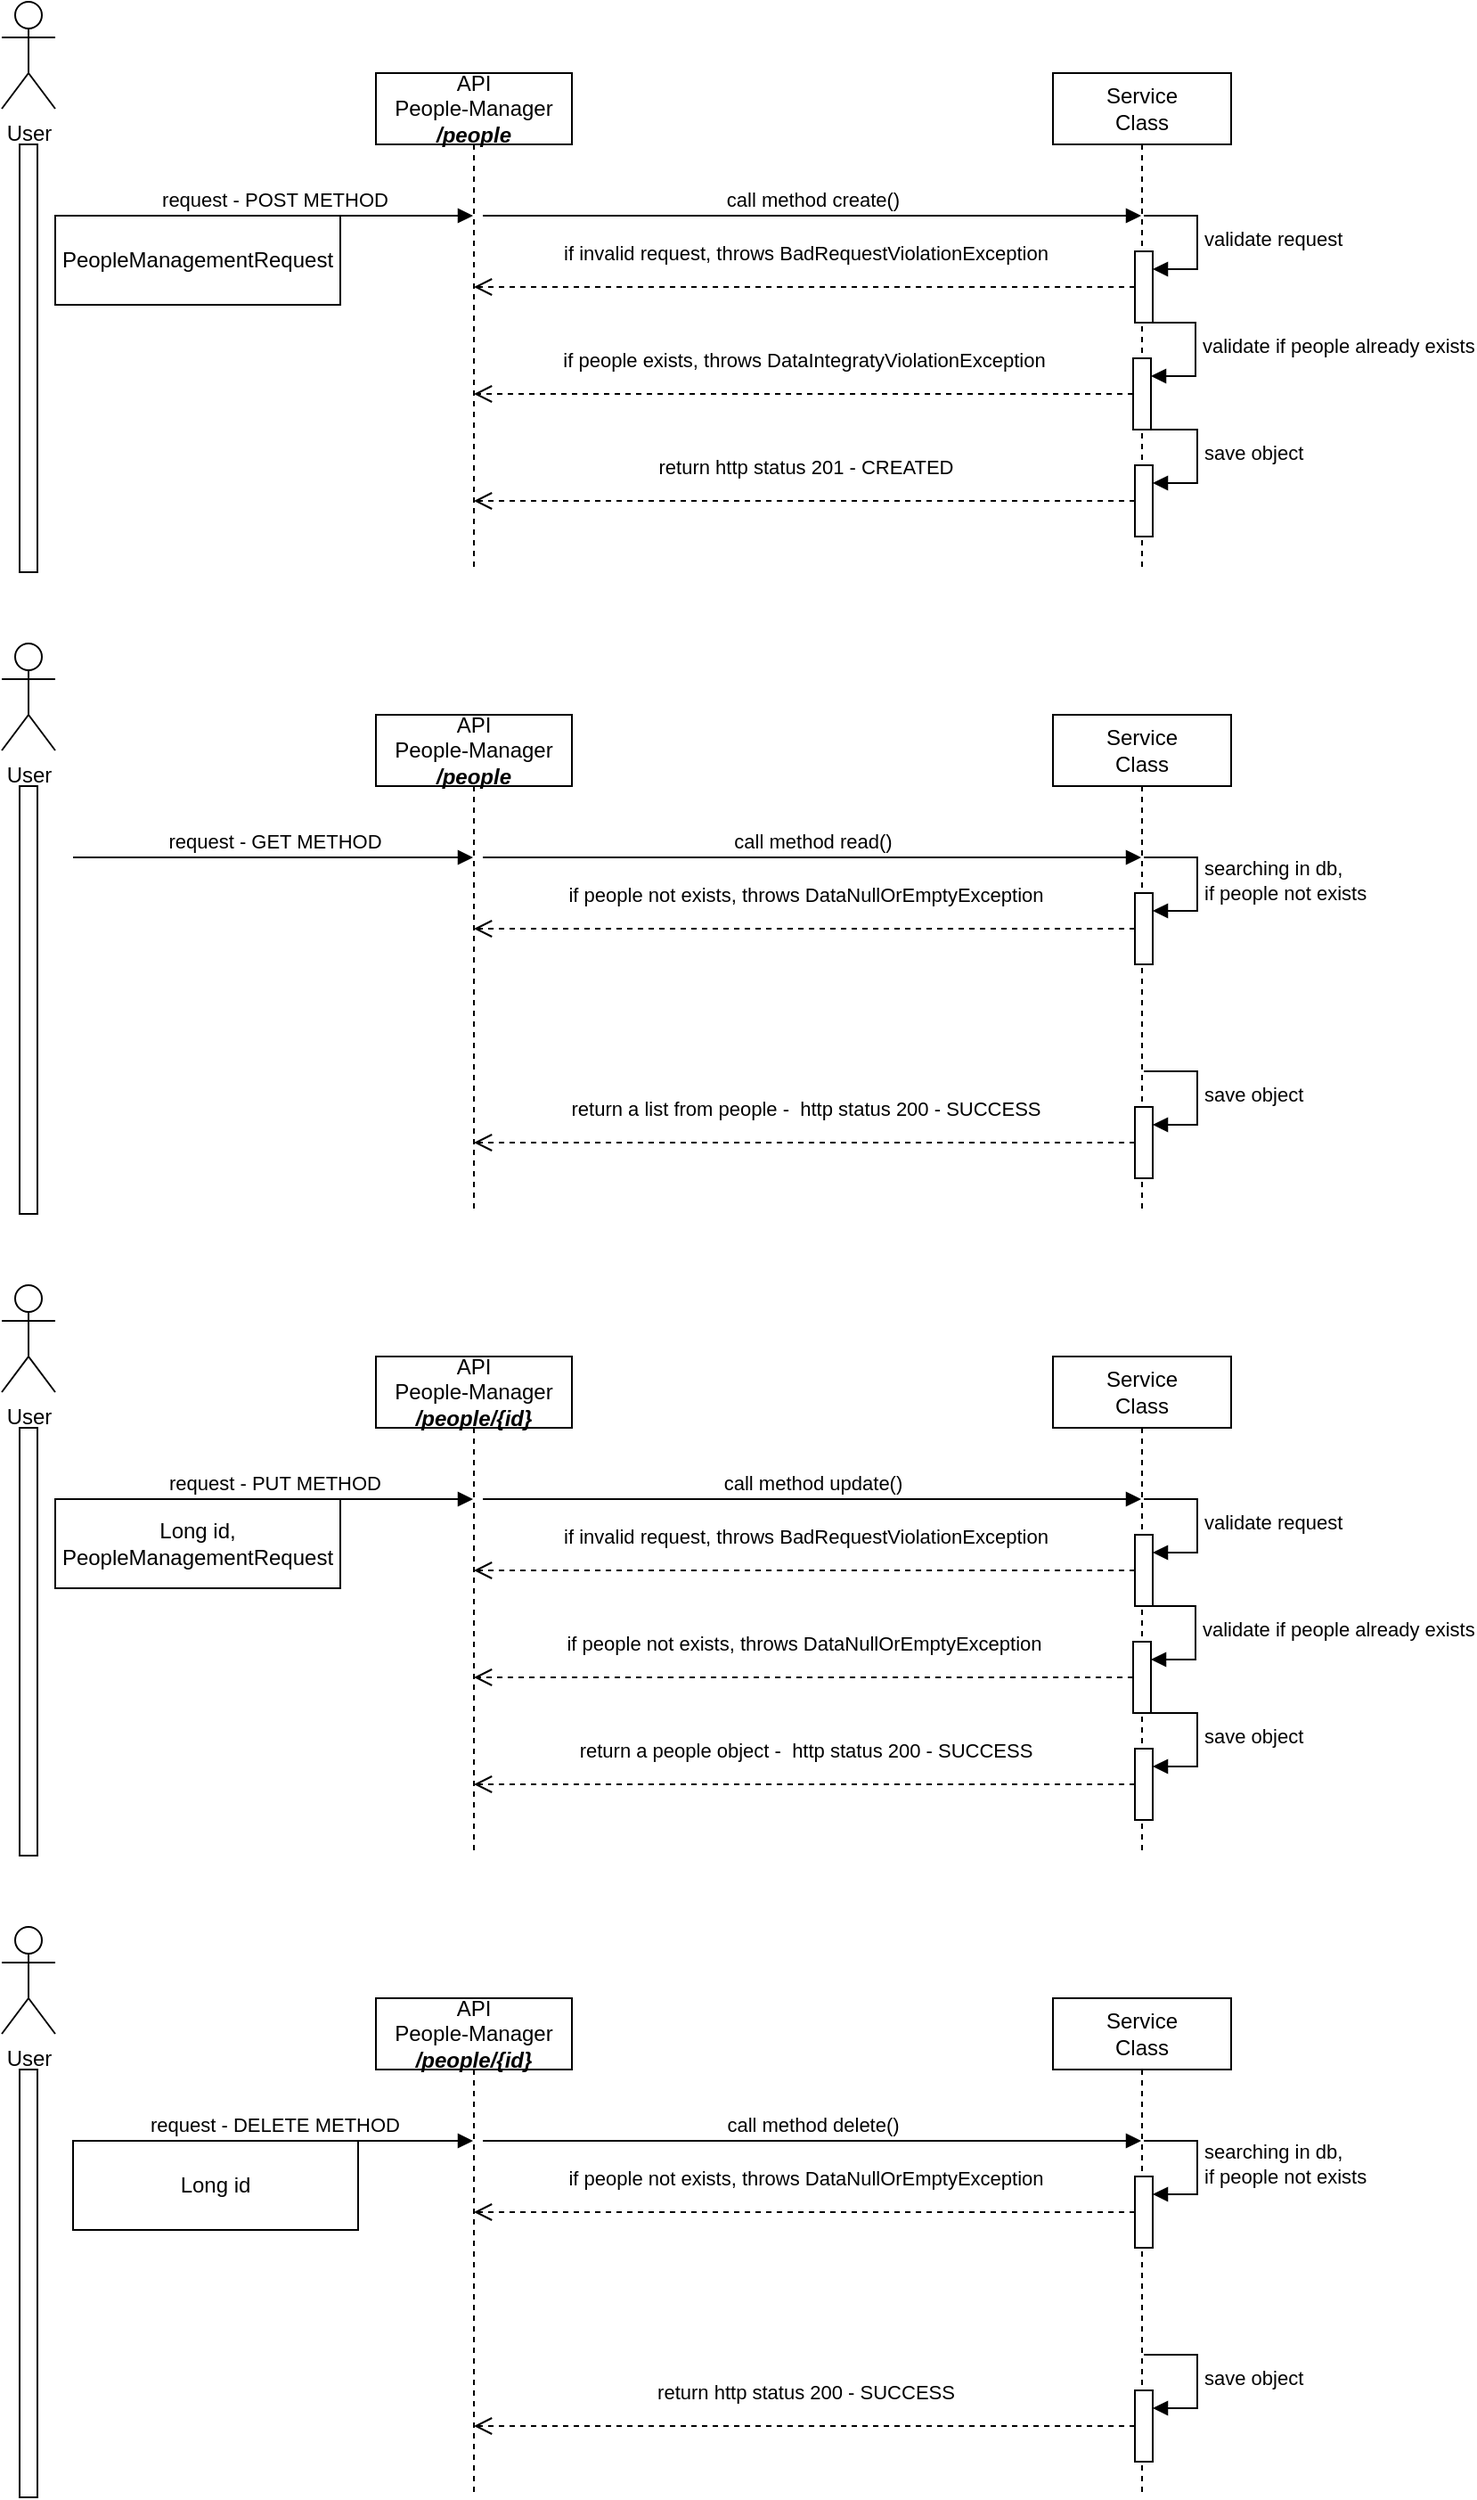 <mxfile version="21.3.7" type="device">
  <diagram name="Página-1" id="e_wMtVwAIhW8qXqnuXuG">
    <mxGraphModel dx="1332" dy="561" grid="1" gridSize="10" guides="1" tooltips="1" connect="1" arrows="1" fold="1" page="1" pageScale="1" pageWidth="827" pageHeight="1169" math="0" shadow="0">
      <root>
        <mxCell id="0" />
        <mxCell id="1" parent="0" />
        <mxCell id="6b8WSHH42Ca9wU3Yd8ZC-3" value="API &lt;br&gt;People-Manager&lt;br&gt;&lt;b&gt;&lt;i&gt;/people&lt;/i&gt;&lt;/b&gt;" style="shape=umlLifeline;perimeter=lifelinePerimeter;whiteSpace=wrap;html=1;container=1;dropTarget=0;collapsible=0;recursiveResize=0;outlineConnect=0;portConstraint=eastwest;newEdgeStyle={&quot;edgeStyle&quot;:&quot;elbowEdgeStyle&quot;,&quot;elbow&quot;:&quot;vertical&quot;,&quot;curved&quot;:0,&quot;rounded&quot;:0};autosize=0;resizeWidth=1;resizeHeight=1;" parent="1" vertex="1">
          <mxGeometry x="210" y="40" width="110" height="280" as="geometry" />
        </mxCell>
        <mxCell id="6b8WSHH42Ca9wU3Yd8ZC-4" value="request - POST METHOD" style="html=1;verticalAlign=bottom;endArrow=block;edgeStyle=elbowEdgeStyle;elbow=vertical;curved=0;rounded=0;" parent="1" target="6b8WSHH42Ca9wU3Yd8ZC-3" edge="1">
          <mxGeometry width="80" relative="1" as="geometry">
            <mxPoint x="40" y="120" as="sourcePoint" />
            <mxPoint x="170" y="120" as="targetPoint" />
          </mxGeometry>
        </mxCell>
        <mxCell id="GeL4i5uMI6zp8jUjZJmH-1" value="User" style="shape=umlActor;verticalLabelPosition=bottom;verticalAlign=top;html=1;outlineConnect=0;" parent="1" vertex="1">
          <mxGeometry width="30" height="60" as="geometry" />
        </mxCell>
        <mxCell id="GeL4i5uMI6zp8jUjZJmH-2" value="" style="html=1;points=[];perimeter=orthogonalPerimeter;outlineConnect=0;targetShapes=umlLifeline;portConstraint=eastwest;newEdgeStyle={&quot;edgeStyle&quot;:&quot;elbowEdgeStyle&quot;,&quot;elbow&quot;:&quot;vertical&quot;,&quot;curved&quot;:0,&quot;rounded&quot;:0};" parent="1" vertex="1">
          <mxGeometry x="10" y="80" width="10" height="240" as="geometry" />
        </mxCell>
        <mxCell id="GeL4i5uMI6zp8jUjZJmH-3" value="PeopleManagementRequest" style="html=1;whiteSpace=wrap;" parent="1" vertex="1">
          <mxGeometry x="30" y="120" width="160" height="50" as="geometry" />
        </mxCell>
        <mxCell id="GeL4i5uMI6zp8jUjZJmH-4" value="call method create()" style="html=1;verticalAlign=bottom;endArrow=block;edgeStyle=elbowEdgeStyle;elbow=vertical;curved=0;rounded=0;" parent="1" edge="1" target="G64DORwCMHBJvfR-JeO5-1">
          <mxGeometry width="80" relative="1" as="geometry">
            <mxPoint x="270" y="120" as="sourcePoint" />
            <mxPoint x="445" y="120" as="targetPoint" />
          </mxGeometry>
        </mxCell>
        <mxCell id="G64DORwCMHBJvfR-JeO5-1" value="Service&lt;br&gt;Class" style="shape=umlLifeline;perimeter=lifelinePerimeter;whiteSpace=wrap;html=1;container=1;dropTarget=0;collapsible=0;recursiveResize=0;outlineConnect=0;portConstraint=eastwest;newEdgeStyle={&quot;edgeStyle&quot;:&quot;elbowEdgeStyle&quot;,&quot;elbow&quot;:&quot;vertical&quot;,&quot;curved&quot;:0,&quot;rounded&quot;:0};" vertex="1" parent="1">
          <mxGeometry x="590" y="40" width="100" height="280" as="geometry" />
        </mxCell>
        <mxCell id="G64DORwCMHBJvfR-JeO5-2" value="" style="html=1;points=[];perimeter=orthogonalPerimeter;outlineConnect=0;targetShapes=umlLifeline;portConstraint=eastwest;newEdgeStyle={&quot;edgeStyle&quot;:&quot;elbowEdgeStyle&quot;,&quot;elbow&quot;:&quot;vertical&quot;,&quot;curved&quot;:0,&quot;rounded&quot;:0};" vertex="1" parent="G64DORwCMHBJvfR-JeO5-1">
          <mxGeometry x="46" y="100" width="10" height="40" as="geometry" />
        </mxCell>
        <mxCell id="G64DORwCMHBJvfR-JeO5-3" value="validate request" style="html=1;align=left;spacingLeft=2;endArrow=block;rounded=0;edgeStyle=orthogonalEdgeStyle;curved=0;rounded=0;" edge="1" target="G64DORwCMHBJvfR-JeO5-2" parent="G64DORwCMHBJvfR-JeO5-1">
          <mxGeometry relative="1" as="geometry">
            <mxPoint x="51" y="80" as="sourcePoint" />
            <Array as="points">
              <mxPoint x="81" y="110" />
            </Array>
          </mxGeometry>
        </mxCell>
        <mxCell id="G64DORwCMHBJvfR-JeO5-4" value="" style="html=1;points=[];perimeter=orthogonalPerimeter;outlineConnect=0;targetShapes=umlLifeline;portConstraint=eastwest;newEdgeStyle={&quot;edgeStyle&quot;:&quot;elbowEdgeStyle&quot;,&quot;elbow&quot;:&quot;vertical&quot;,&quot;curved&quot;:0,&quot;rounded&quot;:0};" vertex="1" parent="G64DORwCMHBJvfR-JeO5-1">
          <mxGeometry x="45" y="160" width="10" height="40" as="geometry" />
        </mxCell>
        <mxCell id="G64DORwCMHBJvfR-JeO5-5" value="validate if people already exists" style="html=1;align=left;spacingLeft=2;endArrow=block;rounded=0;edgeStyle=orthogonalEdgeStyle;curved=0;rounded=0;" edge="1" target="G64DORwCMHBJvfR-JeO5-4" parent="G64DORwCMHBJvfR-JeO5-1">
          <mxGeometry relative="1" as="geometry">
            <mxPoint x="50" y="140" as="sourcePoint" />
            <Array as="points">
              <mxPoint x="80" y="170" />
            </Array>
          </mxGeometry>
        </mxCell>
        <mxCell id="G64DORwCMHBJvfR-JeO5-10" value="" style="html=1;points=[];perimeter=orthogonalPerimeter;outlineConnect=0;targetShapes=umlLifeline;portConstraint=eastwest;newEdgeStyle={&quot;edgeStyle&quot;:&quot;elbowEdgeStyle&quot;,&quot;elbow&quot;:&quot;vertical&quot;,&quot;curved&quot;:0,&quot;rounded&quot;:0};" vertex="1" parent="G64DORwCMHBJvfR-JeO5-1">
          <mxGeometry x="46" y="220" width="10" height="40" as="geometry" />
        </mxCell>
        <mxCell id="G64DORwCMHBJvfR-JeO5-11" value="save object" style="html=1;align=left;spacingLeft=2;endArrow=block;rounded=0;edgeStyle=orthogonalEdgeStyle;curved=0;rounded=0;" edge="1" target="G64DORwCMHBJvfR-JeO5-10" parent="G64DORwCMHBJvfR-JeO5-1">
          <mxGeometry relative="1" as="geometry">
            <mxPoint x="51" y="200" as="sourcePoint" />
            <Array as="points">
              <mxPoint x="81" y="230" />
            </Array>
          </mxGeometry>
        </mxCell>
        <mxCell id="G64DORwCMHBJvfR-JeO5-12" value="if invalid request, throws&amp;nbsp;BadRequestViolationException" style="html=1;verticalAlign=bottom;endArrow=open;dashed=1;endSize=8;edgeStyle=elbowEdgeStyle;elbow=vertical;curved=0;rounded=0;" edge="1" parent="1" source="G64DORwCMHBJvfR-JeO5-2" target="6b8WSHH42Ca9wU3Yd8ZC-3">
          <mxGeometry y="-10" relative="1" as="geometry">
            <mxPoint x="630" y="150" as="sourcePoint" />
            <mxPoint x="480" y="150" as="targetPoint" />
            <mxPoint as="offset" />
          </mxGeometry>
        </mxCell>
        <mxCell id="G64DORwCMHBJvfR-JeO5-14" value="if people exists, throws&amp;nbsp;DataIntegratyViolationException" style="html=1;verticalAlign=bottom;endArrow=open;dashed=1;endSize=8;edgeStyle=elbowEdgeStyle;elbow=vertical;curved=0;rounded=0;" edge="1" parent="1" source="G64DORwCMHBJvfR-JeO5-4" target="6b8WSHH42Ca9wU3Yd8ZC-3">
          <mxGeometry y="-10" relative="1" as="geometry">
            <mxPoint x="635" y="210" as="sourcePoint" />
            <mxPoint x="270" y="210" as="targetPoint" />
            <mxPoint as="offset" />
          </mxGeometry>
        </mxCell>
        <mxCell id="G64DORwCMHBJvfR-JeO5-15" value="return http status 201 - CREATED" style="html=1;verticalAlign=bottom;endArrow=open;dashed=1;endSize=8;edgeStyle=elbowEdgeStyle;elbow=vertical;curved=0;rounded=0;" edge="1" parent="1" source="G64DORwCMHBJvfR-JeO5-10" target="6b8WSHH42Ca9wU3Yd8ZC-3">
          <mxGeometry y="-10" relative="1" as="geometry">
            <mxPoint x="610" y="280" as="sourcePoint" />
            <mxPoint x="260" y="280" as="targetPoint" />
            <mxPoint as="offset" />
          </mxGeometry>
        </mxCell>
        <mxCell id="G64DORwCMHBJvfR-JeO5-16" value="API &lt;br&gt;People-Manager&lt;br&gt;&lt;b&gt;&lt;i&gt;/people&lt;/i&gt;&lt;/b&gt;" style="shape=umlLifeline;perimeter=lifelinePerimeter;whiteSpace=wrap;html=1;container=1;dropTarget=0;collapsible=0;recursiveResize=0;outlineConnect=0;portConstraint=eastwest;newEdgeStyle={&quot;edgeStyle&quot;:&quot;elbowEdgeStyle&quot;,&quot;elbow&quot;:&quot;vertical&quot;,&quot;curved&quot;:0,&quot;rounded&quot;:0};autosize=0;resizeWidth=1;resizeHeight=1;" vertex="1" parent="1">
          <mxGeometry x="210" y="400" width="110" height="280" as="geometry" />
        </mxCell>
        <mxCell id="G64DORwCMHBJvfR-JeO5-17" value="request - GET METHOD" style="html=1;verticalAlign=bottom;endArrow=block;edgeStyle=elbowEdgeStyle;elbow=vertical;curved=0;rounded=0;" edge="1" parent="1" target="G64DORwCMHBJvfR-JeO5-16">
          <mxGeometry width="80" relative="1" as="geometry">
            <mxPoint x="40" y="480" as="sourcePoint" />
            <mxPoint x="170" y="480" as="targetPoint" />
          </mxGeometry>
        </mxCell>
        <mxCell id="G64DORwCMHBJvfR-JeO5-18" value="User" style="shape=umlActor;verticalLabelPosition=bottom;verticalAlign=top;html=1;outlineConnect=0;" vertex="1" parent="1">
          <mxGeometry y="360" width="30" height="60" as="geometry" />
        </mxCell>
        <mxCell id="G64DORwCMHBJvfR-JeO5-19" value="" style="html=1;points=[];perimeter=orthogonalPerimeter;outlineConnect=0;targetShapes=umlLifeline;portConstraint=eastwest;newEdgeStyle={&quot;edgeStyle&quot;:&quot;elbowEdgeStyle&quot;,&quot;elbow&quot;:&quot;vertical&quot;,&quot;curved&quot;:0,&quot;rounded&quot;:0};" vertex="1" parent="1">
          <mxGeometry x="10" y="440" width="10" height="240" as="geometry" />
        </mxCell>
        <mxCell id="G64DORwCMHBJvfR-JeO5-21" value="call method read()" style="html=1;verticalAlign=bottom;endArrow=block;edgeStyle=elbowEdgeStyle;elbow=vertical;curved=0;rounded=0;" edge="1" parent="1" target="G64DORwCMHBJvfR-JeO5-22">
          <mxGeometry width="80" relative="1" as="geometry">
            <mxPoint x="270" y="480" as="sourcePoint" />
            <mxPoint x="445" y="480" as="targetPoint" />
          </mxGeometry>
        </mxCell>
        <mxCell id="G64DORwCMHBJvfR-JeO5-22" value="Service&lt;br&gt;Class" style="shape=umlLifeline;perimeter=lifelinePerimeter;whiteSpace=wrap;html=1;container=1;dropTarget=0;collapsible=0;recursiveResize=0;outlineConnect=0;portConstraint=eastwest;newEdgeStyle={&quot;edgeStyle&quot;:&quot;elbowEdgeStyle&quot;,&quot;elbow&quot;:&quot;vertical&quot;,&quot;curved&quot;:0,&quot;rounded&quot;:0};" vertex="1" parent="1">
          <mxGeometry x="590" y="400" width="100" height="280" as="geometry" />
        </mxCell>
        <mxCell id="G64DORwCMHBJvfR-JeO5-25" value="" style="html=1;points=[];perimeter=orthogonalPerimeter;outlineConnect=0;targetShapes=umlLifeline;portConstraint=eastwest;newEdgeStyle={&quot;edgeStyle&quot;:&quot;elbowEdgeStyle&quot;,&quot;elbow&quot;:&quot;vertical&quot;,&quot;curved&quot;:0,&quot;rounded&quot;:0};" vertex="1" parent="G64DORwCMHBJvfR-JeO5-22">
          <mxGeometry x="46" y="100" width="10" height="40" as="geometry" />
        </mxCell>
        <mxCell id="G64DORwCMHBJvfR-JeO5-26" value="searching in db, &lt;br&gt;if people not exists" style="html=1;align=left;spacingLeft=2;endArrow=block;rounded=0;edgeStyle=orthogonalEdgeStyle;curved=0;rounded=0;" edge="1" parent="G64DORwCMHBJvfR-JeO5-22" target="G64DORwCMHBJvfR-JeO5-25">
          <mxGeometry relative="1" as="geometry">
            <mxPoint x="51" y="80" as="sourcePoint" />
            <Array as="points">
              <mxPoint x="81" y="110" />
            </Array>
          </mxGeometry>
        </mxCell>
        <mxCell id="G64DORwCMHBJvfR-JeO5-27" value="" style="html=1;points=[];perimeter=orthogonalPerimeter;outlineConnect=0;targetShapes=umlLifeline;portConstraint=eastwest;newEdgeStyle={&quot;edgeStyle&quot;:&quot;elbowEdgeStyle&quot;,&quot;elbow&quot;:&quot;vertical&quot;,&quot;curved&quot;:0,&quot;rounded&quot;:0};" vertex="1" parent="G64DORwCMHBJvfR-JeO5-22">
          <mxGeometry x="46" y="220" width="10" height="40" as="geometry" />
        </mxCell>
        <mxCell id="G64DORwCMHBJvfR-JeO5-28" value="save object" style="html=1;align=left;spacingLeft=2;endArrow=block;rounded=0;edgeStyle=orthogonalEdgeStyle;curved=0;rounded=0;" edge="1" parent="G64DORwCMHBJvfR-JeO5-22" target="G64DORwCMHBJvfR-JeO5-27">
          <mxGeometry relative="1" as="geometry">
            <mxPoint x="51" y="200" as="sourcePoint" />
            <Array as="points">
              <mxPoint x="81" y="230" />
            </Array>
          </mxGeometry>
        </mxCell>
        <mxCell id="G64DORwCMHBJvfR-JeO5-30" value="if people not exists, throws&amp;nbsp;DataNullOrEmptyException" style="html=1;verticalAlign=bottom;endArrow=open;dashed=1;endSize=8;edgeStyle=elbowEdgeStyle;elbow=vertical;curved=0;rounded=0;" edge="1" parent="1" source="G64DORwCMHBJvfR-JeO5-25" target="G64DORwCMHBJvfR-JeO5-16">
          <mxGeometry y="-10" relative="1" as="geometry">
            <mxPoint x="635" y="570" as="sourcePoint" />
            <mxPoint x="270" y="570" as="targetPoint" />
            <mxPoint as="offset" />
          </mxGeometry>
        </mxCell>
        <mxCell id="G64DORwCMHBJvfR-JeO5-31" value="return a list from people -&amp;nbsp; http status 200 - SUCCESS" style="html=1;verticalAlign=bottom;endArrow=open;dashed=1;endSize=8;edgeStyle=elbowEdgeStyle;elbow=vertical;curved=0;rounded=0;" edge="1" parent="1" source="G64DORwCMHBJvfR-JeO5-27" target="G64DORwCMHBJvfR-JeO5-16">
          <mxGeometry y="-10" relative="1" as="geometry">
            <mxPoint x="610" y="640" as="sourcePoint" />
            <mxPoint x="260" y="640" as="targetPoint" />
            <mxPoint as="offset" />
          </mxGeometry>
        </mxCell>
        <mxCell id="G64DORwCMHBJvfR-JeO5-32" value="API &lt;br&gt;People-Manager&lt;br&gt;&lt;b&gt;&lt;i&gt;/people/{id}&lt;/i&gt;&lt;/b&gt;" style="shape=umlLifeline;perimeter=lifelinePerimeter;whiteSpace=wrap;html=1;container=1;dropTarget=0;collapsible=0;recursiveResize=0;outlineConnect=0;portConstraint=eastwest;newEdgeStyle={&quot;edgeStyle&quot;:&quot;elbowEdgeStyle&quot;,&quot;elbow&quot;:&quot;vertical&quot;,&quot;curved&quot;:0,&quot;rounded&quot;:0};autosize=0;resizeWidth=1;resizeHeight=1;" vertex="1" parent="1">
          <mxGeometry x="210" y="760" width="110" height="280" as="geometry" />
        </mxCell>
        <mxCell id="G64DORwCMHBJvfR-JeO5-33" value="request - PUT METHOD" style="html=1;verticalAlign=bottom;endArrow=block;edgeStyle=elbowEdgeStyle;elbow=vertical;curved=0;rounded=0;" edge="1" parent="1" target="G64DORwCMHBJvfR-JeO5-32">
          <mxGeometry width="80" relative="1" as="geometry">
            <mxPoint x="40" y="840" as="sourcePoint" />
            <mxPoint x="170" y="840" as="targetPoint" />
          </mxGeometry>
        </mxCell>
        <mxCell id="G64DORwCMHBJvfR-JeO5-34" value="User" style="shape=umlActor;verticalLabelPosition=bottom;verticalAlign=top;html=1;outlineConnect=0;" vertex="1" parent="1">
          <mxGeometry y="720" width="30" height="60" as="geometry" />
        </mxCell>
        <mxCell id="G64DORwCMHBJvfR-JeO5-35" value="" style="html=1;points=[];perimeter=orthogonalPerimeter;outlineConnect=0;targetShapes=umlLifeline;portConstraint=eastwest;newEdgeStyle={&quot;edgeStyle&quot;:&quot;elbowEdgeStyle&quot;,&quot;elbow&quot;:&quot;vertical&quot;,&quot;curved&quot;:0,&quot;rounded&quot;:0};" vertex="1" parent="1">
          <mxGeometry x="10" y="800" width="10" height="240" as="geometry" />
        </mxCell>
        <mxCell id="G64DORwCMHBJvfR-JeO5-36" value="Long id,&lt;br&gt;PeopleManagementRequest" style="html=1;whiteSpace=wrap;" vertex="1" parent="1">
          <mxGeometry x="30" y="840" width="160" height="50" as="geometry" />
        </mxCell>
        <mxCell id="G64DORwCMHBJvfR-JeO5-37" value="call method update()" style="html=1;verticalAlign=bottom;endArrow=block;edgeStyle=elbowEdgeStyle;elbow=vertical;curved=0;rounded=0;" edge="1" parent="1" target="G64DORwCMHBJvfR-JeO5-38">
          <mxGeometry width="80" relative="1" as="geometry">
            <mxPoint x="270" y="840" as="sourcePoint" />
            <mxPoint x="445" y="840" as="targetPoint" />
          </mxGeometry>
        </mxCell>
        <mxCell id="G64DORwCMHBJvfR-JeO5-38" value="Service&lt;br&gt;Class" style="shape=umlLifeline;perimeter=lifelinePerimeter;whiteSpace=wrap;html=1;container=1;dropTarget=0;collapsible=0;recursiveResize=0;outlineConnect=0;portConstraint=eastwest;newEdgeStyle={&quot;edgeStyle&quot;:&quot;elbowEdgeStyle&quot;,&quot;elbow&quot;:&quot;vertical&quot;,&quot;curved&quot;:0,&quot;rounded&quot;:0};" vertex="1" parent="1">
          <mxGeometry x="590" y="760" width="100" height="280" as="geometry" />
        </mxCell>
        <mxCell id="G64DORwCMHBJvfR-JeO5-39" value="" style="html=1;points=[];perimeter=orthogonalPerimeter;outlineConnect=0;targetShapes=umlLifeline;portConstraint=eastwest;newEdgeStyle={&quot;edgeStyle&quot;:&quot;elbowEdgeStyle&quot;,&quot;elbow&quot;:&quot;vertical&quot;,&quot;curved&quot;:0,&quot;rounded&quot;:0};" vertex="1" parent="G64DORwCMHBJvfR-JeO5-38">
          <mxGeometry x="46" y="100" width="10" height="40" as="geometry" />
        </mxCell>
        <mxCell id="G64DORwCMHBJvfR-JeO5-40" value="validate request" style="html=1;align=left;spacingLeft=2;endArrow=block;rounded=0;edgeStyle=orthogonalEdgeStyle;curved=0;rounded=0;" edge="1" parent="G64DORwCMHBJvfR-JeO5-38" target="G64DORwCMHBJvfR-JeO5-39">
          <mxGeometry relative="1" as="geometry">
            <mxPoint x="51" y="80" as="sourcePoint" />
            <Array as="points">
              <mxPoint x="81" y="110" />
            </Array>
          </mxGeometry>
        </mxCell>
        <mxCell id="G64DORwCMHBJvfR-JeO5-41" value="" style="html=1;points=[];perimeter=orthogonalPerimeter;outlineConnect=0;targetShapes=umlLifeline;portConstraint=eastwest;newEdgeStyle={&quot;edgeStyle&quot;:&quot;elbowEdgeStyle&quot;,&quot;elbow&quot;:&quot;vertical&quot;,&quot;curved&quot;:0,&quot;rounded&quot;:0};" vertex="1" parent="G64DORwCMHBJvfR-JeO5-38">
          <mxGeometry x="45" y="160" width="10" height="40" as="geometry" />
        </mxCell>
        <mxCell id="G64DORwCMHBJvfR-JeO5-42" value="validate if people already exists" style="html=1;align=left;spacingLeft=2;endArrow=block;rounded=0;edgeStyle=orthogonalEdgeStyle;curved=0;rounded=0;" edge="1" parent="G64DORwCMHBJvfR-JeO5-38" target="G64DORwCMHBJvfR-JeO5-41">
          <mxGeometry relative="1" as="geometry">
            <mxPoint x="50" y="140" as="sourcePoint" />
            <Array as="points">
              <mxPoint x="80" y="170" />
            </Array>
          </mxGeometry>
        </mxCell>
        <mxCell id="G64DORwCMHBJvfR-JeO5-43" value="" style="html=1;points=[];perimeter=orthogonalPerimeter;outlineConnect=0;targetShapes=umlLifeline;portConstraint=eastwest;newEdgeStyle={&quot;edgeStyle&quot;:&quot;elbowEdgeStyle&quot;,&quot;elbow&quot;:&quot;vertical&quot;,&quot;curved&quot;:0,&quot;rounded&quot;:0};" vertex="1" parent="G64DORwCMHBJvfR-JeO5-38">
          <mxGeometry x="46" y="220" width="10" height="40" as="geometry" />
        </mxCell>
        <mxCell id="G64DORwCMHBJvfR-JeO5-44" value="save object" style="html=1;align=left;spacingLeft=2;endArrow=block;rounded=0;edgeStyle=orthogonalEdgeStyle;curved=0;rounded=0;" edge="1" parent="G64DORwCMHBJvfR-JeO5-38" target="G64DORwCMHBJvfR-JeO5-43">
          <mxGeometry relative="1" as="geometry">
            <mxPoint x="51" y="200" as="sourcePoint" />
            <Array as="points">
              <mxPoint x="81" y="230" />
            </Array>
          </mxGeometry>
        </mxCell>
        <mxCell id="G64DORwCMHBJvfR-JeO5-45" value="if invalid request, throws&amp;nbsp;BadRequestViolationException" style="html=1;verticalAlign=bottom;endArrow=open;dashed=1;endSize=8;edgeStyle=elbowEdgeStyle;elbow=vertical;curved=0;rounded=0;" edge="1" parent="1" source="G64DORwCMHBJvfR-JeO5-39" target="G64DORwCMHBJvfR-JeO5-32">
          <mxGeometry y="-10" relative="1" as="geometry">
            <mxPoint x="630" y="870" as="sourcePoint" />
            <mxPoint x="480" y="870" as="targetPoint" />
            <mxPoint as="offset" />
          </mxGeometry>
        </mxCell>
        <mxCell id="G64DORwCMHBJvfR-JeO5-46" value="if people not exists, throws DataNullOrEmptyException" style="html=1;verticalAlign=bottom;endArrow=open;dashed=1;endSize=8;edgeStyle=elbowEdgeStyle;elbow=vertical;curved=0;rounded=0;" edge="1" parent="1" source="G64DORwCMHBJvfR-JeO5-41" target="G64DORwCMHBJvfR-JeO5-32">
          <mxGeometry y="-10" relative="1" as="geometry">
            <mxPoint x="635" y="930" as="sourcePoint" />
            <mxPoint x="270" y="930" as="targetPoint" />
            <mxPoint as="offset" />
          </mxGeometry>
        </mxCell>
        <mxCell id="G64DORwCMHBJvfR-JeO5-47" value="return a people object -&amp;nbsp; http status 200 - SUCCESS" style="html=1;verticalAlign=bottom;endArrow=open;dashed=1;endSize=8;edgeStyle=elbowEdgeStyle;elbow=vertical;curved=0;rounded=0;" edge="1" parent="1" source="G64DORwCMHBJvfR-JeO5-43" target="G64DORwCMHBJvfR-JeO5-32">
          <mxGeometry y="-10" relative="1" as="geometry">
            <mxPoint x="610" y="1000" as="sourcePoint" />
            <mxPoint x="260" y="1000" as="targetPoint" />
            <mxPoint as="offset" />
          </mxGeometry>
        </mxCell>
        <mxCell id="G64DORwCMHBJvfR-JeO5-48" value="API &lt;br&gt;People-Manager&lt;br&gt;&lt;b&gt;&lt;i&gt;/people/{id}&lt;/i&gt;&lt;/b&gt;" style="shape=umlLifeline;perimeter=lifelinePerimeter;whiteSpace=wrap;html=1;container=1;dropTarget=0;collapsible=0;recursiveResize=0;outlineConnect=0;portConstraint=eastwest;newEdgeStyle={&quot;edgeStyle&quot;:&quot;elbowEdgeStyle&quot;,&quot;elbow&quot;:&quot;vertical&quot;,&quot;curved&quot;:0,&quot;rounded&quot;:0};autosize=0;resizeWidth=1;resizeHeight=1;" vertex="1" parent="1">
          <mxGeometry x="210" y="1120" width="110" height="280" as="geometry" />
        </mxCell>
        <mxCell id="G64DORwCMHBJvfR-JeO5-49" value="request - DELETE METHOD" style="html=1;verticalAlign=bottom;endArrow=block;edgeStyle=elbowEdgeStyle;elbow=vertical;curved=0;rounded=0;" edge="1" parent="1" target="G64DORwCMHBJvfR-JeO5-48">
          <mxGeometry width="80" relative="1" as="geometry">
            <mxPoint x="40" y="1200" as="sourcePoint" />
            <mxPoint x="170" y="1200" as="targetPoint" />
          </mxGeometry>
        </mxCell>
        <mxCell id="G64DORwCMHBJvfR-JeO5-50" value="User" style="shape=umlActor;verticalLabelPosition=bottom;verticalAlign=top;html=1;outlineConnect=0;" vertex="1" parent="1">
          <mxGeometry y="1080" width="30" height="60" as="geometry" />
        </mxCell>
        <mxCell id="G64DORwCMHBJvfR-JeO5-51" value="" style="html=1;points=[];perimeter=orthogonalPerimeter;outlineConnect=0;targetShapes=umlLifeline;portConstraint=eastwest;newEdgeStyle={&quot;edgeStyle&quot;:&quot;elbowEdgeStyle&quot;,&quot;elbow&quot;:&quot;vertical&quot;,&quot;curved&quot;:0,&quot;rounded&quot;:0};" vertex="1" parent="1">
          <mxGeometry x="10" y="1160" width="10" height="240" as="geometry" />
        </mxCell>
        <mxCell id="G64DORwCMHBJvfR-JeO5-52" value="call method delete()" style="html=1;verticalAlign=bottom;endArrow=block;edgeStyle=elbowEdgeStyle;elbow=vertical;curved=0;rounded=0;" edge="1" parent="1" target="G64DORwCMHBJvfR-JeO5-53">
          <mxGeometry width="80" relative="1" as="geometry">
            <mxPoint x="270" y="1200" as="sourcePoint" />
            <mxPoint x="445" y="1200" as="targetPoint" />
          </mxGeometry>
        </mxCell>
        <mxCell id="G64DORwCMHBJvfR-JeO5-53" value="Service&lt;br&gt;Class" style="shape=umlLifeline;perimeter=lifelinePerimeter;whiteSpace=wrap;html=1;container=1;dropTarget=0;collapsible=0;recursiveResize=0;outlineConnect=0;portConstraint=eastwest;newEdgeStyle={&quot;edgeStyle&quot;:&quot;elbowEdgeStyle&quot;,&quot;elbow&quot;:&quot;vertical&quot;,&quot;curved&quot;:0,&quot;rounded&quot;:0};" vertex="1" parent="1">
          <mxGeometry x="590" y="1120" width="100" height="280" as="geometry" />
        </mxCell>
        <mxCell id="G64DORwCMHBJvfR-JeO5-54" value="" style="html=1;points=[];perimeter=orthogonalPerimeter;outlineConnect=0;targetShapes=umlLifeline;portConstraint=eastwest;newEdgeStyle={&quot;edgeStyle&quot;:&quot;elbowEdgeStyle&quot;,&quot;elbow&quot;:&quot;vertical&quot;,&quot;curved&quot;:0,&quot;rounded&quot;:0};" vertex="1" parent="G64DORwCMHBJvfR-JeO5-53">
          <mxGeometry x="46" y="100" width="10" height="40" as="geometry" />
        </mxCell>
        <mxCell id="G64DORwCMHBJvfR-JeO5-55" value="searching in db, &lt;br&gt;if people not exists" style="html=1;align=left;spacingLeft=2;endArrow=block;rounded=0;edgeStyle=orthogonalEdgeStyle;curved=0;rounded=0;" edge="1" parent="G64DORwCMHBJvfR-JeO5-53" target="G64DORwCMHBJvfR-JeO5-54">
          <mxGeometry relative="1" as="geometry">
            <mxPoint x="51" y="80" as="sourcePoint" />
            <Array as="points">
              <mxPoint x="81" y="110" />
            </Array>
          </mxGeometry>
        </mxCell>
        <mxCell id="G64DORwCMHBJvfR-JeO5-56" value="" style="html=1;points=[];perimeter=orthogonalPerimeter;outlineConnect=0;targetShapes=umlLifeline;portConstraint=eastwest;newEdgeStyle={&quot;edgeStyle&quot;:&quot;elbowEdgeStyle&quot;,&quot;elbow&quot;:&quot;vertical&quot;,&quot;curved&quot;:0,&quot;rounded&quot;:0};" vertex="1" parent="G64DORwCMHBJvfR-JeO5-53">
          <mxGeometry x="46" y="220" width="10" height="40" as="geometry" />
        </mxCell>
        <mxCell id="G64DORwCMHBJvfR-JeO5-57" value="save object" style="html=1;align=left;spacingLeft=2;endArrow=block;rounded=0;edgeStyle=orthogonalEdgeStyle;curved=0;rounded=0;" edge="1" parent="G64DORwCMHBJvfR-JeO5-53" target="G64DORwCMHBJvfR-JeO5-56">
          <mxGeometry relative="1" as="geometry">
            <mxPoint x="51" y="200" as="sourcePoint" />
            <Array as="points">
              <mxPoint x="81" y="230" />
            </Array>
          </mxGeometry>
        </mxCell>
        <mxCell id="G64DORwCMHBJvfR-JeO5-58" value="if people not exists, throws&amp;nbsp;DataNullOrEmptyException" style="html=1;verticalAlign=bottom;endArrow=open;dashed=1;endSize=8;edgeStyle=elbowEdgeStyle;elbow=vertical;curved=0;rounded=0;" edge="1" parent="1" source="G64DORwCMHBJvfR-JeO5-54" target="G64DORwCMHBJvfR-JeO5-48">
          <mxGeometry y="-10" relative="1" as="geometry">
            <mxPoint x="635" y="1290" as="sourcePoint" />
            <mxPoint x="270" y="1290" as="targetPoint" />
            <mxPoint as="offset" />
          </mxGeometry>
        </mxCell>
        <mxCell id="G64DORwCMHBJvfR-JeO5-59" value="return http status 200 - SUCCESS" style="html=1;verticalAlign=bottom;endArrow=open;dashed=1;endSize=8;edgeStyle=elbowEdgeStyle;elbow=vertical;curved=0;rounded=0;" edge="1" parent="1" source="G64DORwCMHBJvfR-JeO5-56" target="G64DORwCMHBJvfR-JeO5-48">
          <mxGeometry y="-10" relative="1" as="geometry">
            <mxPoint x="610" y="1360" as="sourcePoint" />
            <mxPoint x="260" y="1360" as="targetPoint" />
            <mxPoint as="offset" />
          </mxGeometry>
        </mxCell>
        <mxCell id="G64DORwCMHBJvfR-JeO5-60" value="Long id" style="html=1;whiteSpace=wrap;" vertex="1" parent="1">
          <mxGeometry x="40" y="1200" width="160" height="50" as="geometry" />
        </mxCell>
      </root>
    </mxGraphModel>
  </diagram>
</mxfile>
